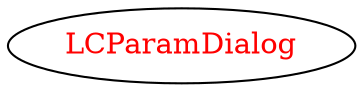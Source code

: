 digraph dependencyGraph {
 concentrate=true;
 ranksep="2.0";
 rankdir="LR"; 
 splines="ortho";
"LCParamDialog" [fontcolor="red"];
}